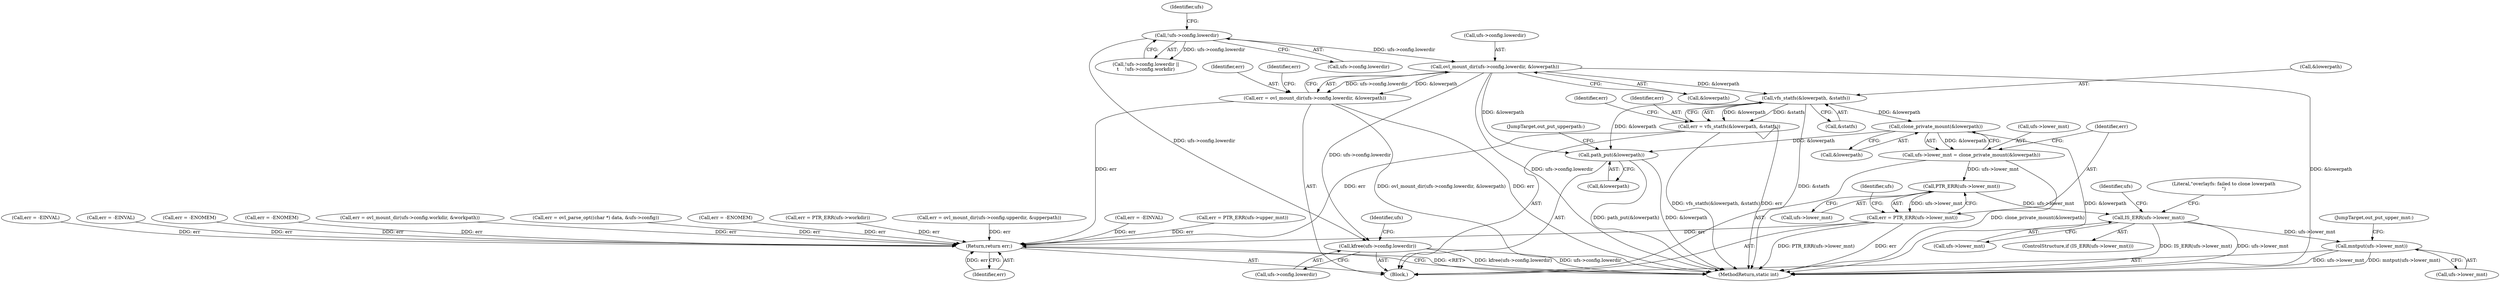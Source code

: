 digraph "0_linux_69c433ed2ecd2d3264efd7afec4439524b319121_0@pointer" {
"1000200" [label="(Call,ovl_mount_dir(ufs->config.lowerdir, &lowerpath))"];
"1000157" [label="(Call,!ufs->config.lowerdir)"];
"1000198" [label="(Call,err = ovl_mount_dir(ufs->config.lowerdir, &lowerpath))"];
"1000593" [label="(Return,return err;)"];
"1000309" [label="(Call,vfs_statfs(&lowerpath, &statfs))"];
"1000307" [label="(Call,err = vfs_statfs(&lowerpath, &statfs))"];
"1000388" [label="(Call,clone_private_mount(&lowerpath))"];
"1000384" [label="(Call,ufs->lower_mnt = clone_private_mount(&lowerpath))"];
"1000393" [label="(Call,PTR_ERR(ufs->lower_mnt))"];
"1000391" [label="(Call,err = PTR_ERR(ufs->lower_mnt))"];
"1000398" [label="(Call,IS_ERR(ufs->lower_mnt))"];
"1000547" [label="(Call,mntput(ufs->lower_mnt))"];
"1000561" [label="(Call,path_put(&lowerpath))"];
"1000572" [label="(Call,kfree(ufs->config.lowerdir))"];
"1000572" [label="(Call,kfree(ufs->config.lowerdir))"];
"1000348" [label="(Call,err = -EINVAL)"];
"1000166" [label="(Identifier,ufs)"];
"1000388" [label="(Call,clone_private_mount(&lowerpath))"];
"1000564" [label="(JumpTarget,out_put_upperpath:)"];
"1000307" [label="(Call,err = vfs_statfs(&lowerpath, &statfs))"];
"1000198" [label="(Call,err = ovl_mount_dir(ufs->config.lowerdir, &lowerpath))"];
"1000385" [label="(Call,ufs->lower_mnt)"];
"1000562" [label="(Call,&lowerpath)"];
"1000224" [label="(Call,err = -EINVAL)"];
"1000315" [label="(Identifier,err)"];
"1000595" [label="(MethodReturn,static int)"];
"1000593" [label="(Return,return err;)"];
"1000398" [label="(Call,IS_ERR(ufs->lower_mnt))"];
"1000206" [label="(Call,&lowerpath)"];
"1000157" [label="(Call,!ufs->config.lowerdir)"];
"1000117" [label="(Call,err = -ENOMEM)"];
"1000466" [label="(Call,err = -ENOMEM)"];
"1000156" [label="(Call,!ufs->config.lowerdir ||\n\t    !ufs->config.workdir)"];
"1000309" [label="(Call,vfs_statfs(&lowerpath, &statfs))"];
"1000308" [label="(Identifier,err)"];
"1000548" [label="(Call,ufs->lower_mnt)"];
"1000561" [label="(Call,path_put(&lowerpath))"];
"1000391" [label="(Call,err = PTR_ERR(ufs->lower_mnt))"];
"1000200" [label="(Call,ovl_mount_dir(ufs->config.lowerdir, &lowerpath))"];
"1000211" [label="(Call,err = ovl_mount_dir(ufs->config.workdir, &workpath))"];
"1000312" [label="(Call,&statfs)"];
"1000393" [label="(Call,PTR_ERR(ufs->lower_mnt))"];
"1000404" [label="(Literal,\"overlayfs: failed to clone lowerpath\n\")"];
"1000131" [label="(Call,err = ovl_parse_opt((char *) data, &ufs->config))"];
"1000107" [label="(Block,)"];
"1000573" [label="(Call,ufs->config.lowerdir)"];
"1000397" [label="(ControlStructure,if (IS_ERR(ufs->lower_mnt)))"];
"1000400" [label="(Identifier,ufs)"];
"1000551" [label="(JumpTarget,out_put_upper_mnt:)"];
"1000399" [label="(Call,ufs->lower_mnt)"];
"1000201" [label="(Call,ufs->config.lowerdir)"];
"1000408" [label="(Identifier,ufs)"];
"1000547" [label="(Call,mntput(ufs->lower_mnt))"];
"1000173" [label="(Call,err = -ENOMEM)"];
"1000417" [label="(Call,err = PTR_ERR(ufs->workdir))"];
"1000209" [label="(Identifier,err)"];
"1000394" [label="(Call,ufs->lower_mnt)"];
"1000158" [label="(Call,ufs->config.lowerdir)"];
"1000185" [label="(Call,err = ovl_mount_dir(ufs->config.upperdir, &upperpath))"];
"1000199" [label="(Identifier,err)"];
"1000581" [label="(Identifier,ufs)"];
"1000389" [label="(Call,&lowerpath)"];
"1000310" [label="(Call,&lowerpath)"];
"1000384" [label="(Call,ufs->lower_mnt = clone_private_mount(&lowerpath))"];
"1000144" [label="(Call,err = -EINVAL)"];
"1000392" [label="(Identifier,err)"];
"1000369" [label="(Call,err = PTR_ERR(ufs->upper_mnt))"];
"1000594" [label="(Identifier,err)"];
"1000200" -> "1000198"  [label="AST: "];
"1000200" -> "1000206"  [label="CFG: "];
"1000201" -> "1000200"  [label="AST: "];
"1000206" -> "1000200"  [label="AST: "];
"1000198" -> "1000200"  [label="CFG: "];
"1000200" -> "1000595"  [label="DDG: ufs->config.lowerdir"];
"1000200" -> "1000595"  [label="DDG: &lowerpath"];
"1000200" -> "1000198"  [label="DDG: ufs->config.lowerdir"];
"1000200" -> "1000198"  [label="DDG: &lowerpath"];
"1000157" -> "1000200"  [label="DDG: ufs->config.lowerdir"];
"1000200" -> "1000309"  [label="DDG: &lowerpath"];
"1000200" -> "1000561"  [label="DDG: &lowerpath"];
"1000200" -> "1000572"  [label="DDG: ufs->config.lowerdir"];
"1000157" -> "1000156"  [label="AST: "];
"1000157" -> "1000158"  [label="CFG: "];
"1000158" -> "1000157"  [label="AST: "];
"1000166" -> "1000157"  [label="CFG: "];
"1000156" -> "1000157"  [label="CFG: "];
"1000157" -> "1000156"  [label="DDG: ufs->config.lowerdir"];
"1000157" -> "1000572"  [label="DDG: ufs->config.lowerdir"];
"1000198" -> "1000107"  [label="AST: "];
"1000199" -> "1000198"  [label="AST: "];
"1000209" -> "1000198"  [label="CFG: "];
"1000198" -> "1000595"  [label="DDG: ovl_mount_dir(ufs->config.lowerdir, &lowerpath)"];
"1000198" -> "1000595"  [label="DDG: err"];
"1000198" -> "1000593"  [label="DDG: err"];
"1000593" -> "1000107"  [label="AST: "];
"1000593" -> "1000594"  [label="CFG: "];
"1000594" -> "1000593"  [label="AST: "];
"1000595" -> "1000593"  [label="CFG: "];
"1000593" -> "1000595"  [label="DDG: <RET>"];
"1000594" -> "1000593"  [label="DDG: err"];
"1000224" -> "1000593"  [label="DDG: err"];
"1000369" -> "1000593"  [label="DDG: err"];
"1000391" -> "1000593"  [label="DDG: err"];
"1000117" -> "1000593"  [label="DDG: err"];
"1000417" -> "1000593"  [label="DDG: err"];
"1000211" -> "1000593"  [label="DDG: err"];
"1000144" -> "1000593"  [label="DDG: err"];
"1000307" -> "1000593"  [label="DDG: err"];
"1000173" -> "1000593"  [label="DDG: err"];
"1000185" -> "1000593"  [label="DDG: err"];
"1000348" -> "1000593"  [label="DDG: err"];
"1000131" -> "1000593"  [label="DDG: err"];
"1000466" -> "1000593"  [label="DDG: err"];
"1000309" -> "1000307"  [label="AST: "];
"1000309" -> "1000312"  [label="CFG: "];
"1000310" -> "1000309"  [label="AST: "];
"1000312" -> "1000309"  [label="AST: "];
"1000307" -> "1000309"  [label="CFG: "];
"1000309" -> "1000595"  [label="DDG: &statfs"];
"1000309" -> "1000307"  [label="DDG: &lowerpath"];
"1000309" -> "1000307"  [label="DDG: &statfs"];
"1000309" -> "1000388"  [label="DDG: &lowerpath"];
"1000309" -> "1000561"  [label="DDG: &lowerpath"];
"1000307" -> "1000107"  [label="AST: "];
"1000308" -> "1000307"  [label="AST: "];
"1000315" -> "1000307"  [label="CFG: "];
"1000307" -> "1000595"  [label="DDG: vfs_statfs(&lowerpath, &statfs)"];
"1000307" -> "1000595"  [label="DDG: err"];
"1000388" -> "1000384"  [label="AST: "];
"1000388" -> "1000389"  [label="CFG: "];
"1000389" -> "1000388"  [label="AST: "];
"1000384" -> "1000388"  [label="CFG: "];
"1000388" -> "1000595"  [label="DDG: &lowerpath"];
"1000388" -> "1000384"  [label="DDG: &lowerpath"];
"1000388" -> "1000561"  [label="DDG: &lowerpath"];
"1000384" -> "1000107"  [label="AST: "];
"1000385" -> "1000384"  [label="AST: "];
"1000392" -> "1000384"  [label="CFG: "];
"1000384" -> "1000595"  [label="DDG: clone_private_mount(&lowerpath)"];
"1000384" -> "1000393"  [label="DDG: ufs->lower_mnt"];
"1000393" -> "1000391"  [label="AST: "];
"1000393" -> "1000394"  [label="CFG: "];
"1000394" -> "1000393"  [label="AST: "];
"1000391" -> "1000393"  [label="CFG: "];
"1000393" -> "1000391"  [label="DDG: ufs->lower_mnt"];
"1000393" -> "1000398"  [label="DDG: ufs->lower_mnt"];
"1000391" -> "1000107"  [label="AST: "];
"1000392" -> "1000391"  [label="AST: "];
"1000400" -> "1000391"  [label="CFG: "];
"1000391" -> "1000595"  [label="DDG: err"];
"1000391" -> "1000595"  [label="DDG: PTR_ERR(ufs->lower_mnt)"];
"1000398" -> "1000397"  [label="AST: "];
"1000398" -> "1000399"  [label="CFG: "];
"1000399" -> "1000398"  [label="AST: "];
"1000404" -> "1000398"  [label="CFG: "];
"1000408" -> "1000398"  [label="CFG: "];
"1000398" -> "1000595"  [label="DDG: IS_ERR(ufs->lower_mnt)"];
"1000398" -> "1000595"  [label="DDG: ufs->lower_mnt"];
"1000398" -> "1000547"  [label="DDG: ufs->lower_mnt"];
"1000547" -> "1000107"  [label="AST: "];
"1000547" -> "1000548"  [label="CFG: "];
"1000548" -> "1000547"  [label="AST: "];
"1000551" -> "1000547"  [label="CFG: "];
"1000547" -> "1000595"  [label="DDG: ufs->lower_mnt"];
"1000547" -> "1000595"  [label="DDG: mntput(ufs->lower_mnt)"];
"1000561" -> "1000107"  [label="AST: "];
"1000561" -> "1000562"  [label="CFG: "];
"1000562" -> "1000561"  [label="AST: "];
"1000564" -> "1000561"  [label="CFG: "];
"1000561" -> "1000595"  [label="DDG: &lowerpath"];
"1000561" -> "1000595"  [label="DDG: path_put(&lowerpath)"];
"1000572" -> "1000107"  [label="AST: "];
"1000572" -> "1000573"  [label="CFG: "];
"1000573" -> "1000572"  [label="AST: "];
"1000581" -> "1000572"  [label="CFG: "];
"1000572" -> "1000595"  [label="DDG: kfree(ufs->config.lowerdir)"];
"1000572" -> "1000595"  [label="DDG: ufs->config.lowerdir"];
}
